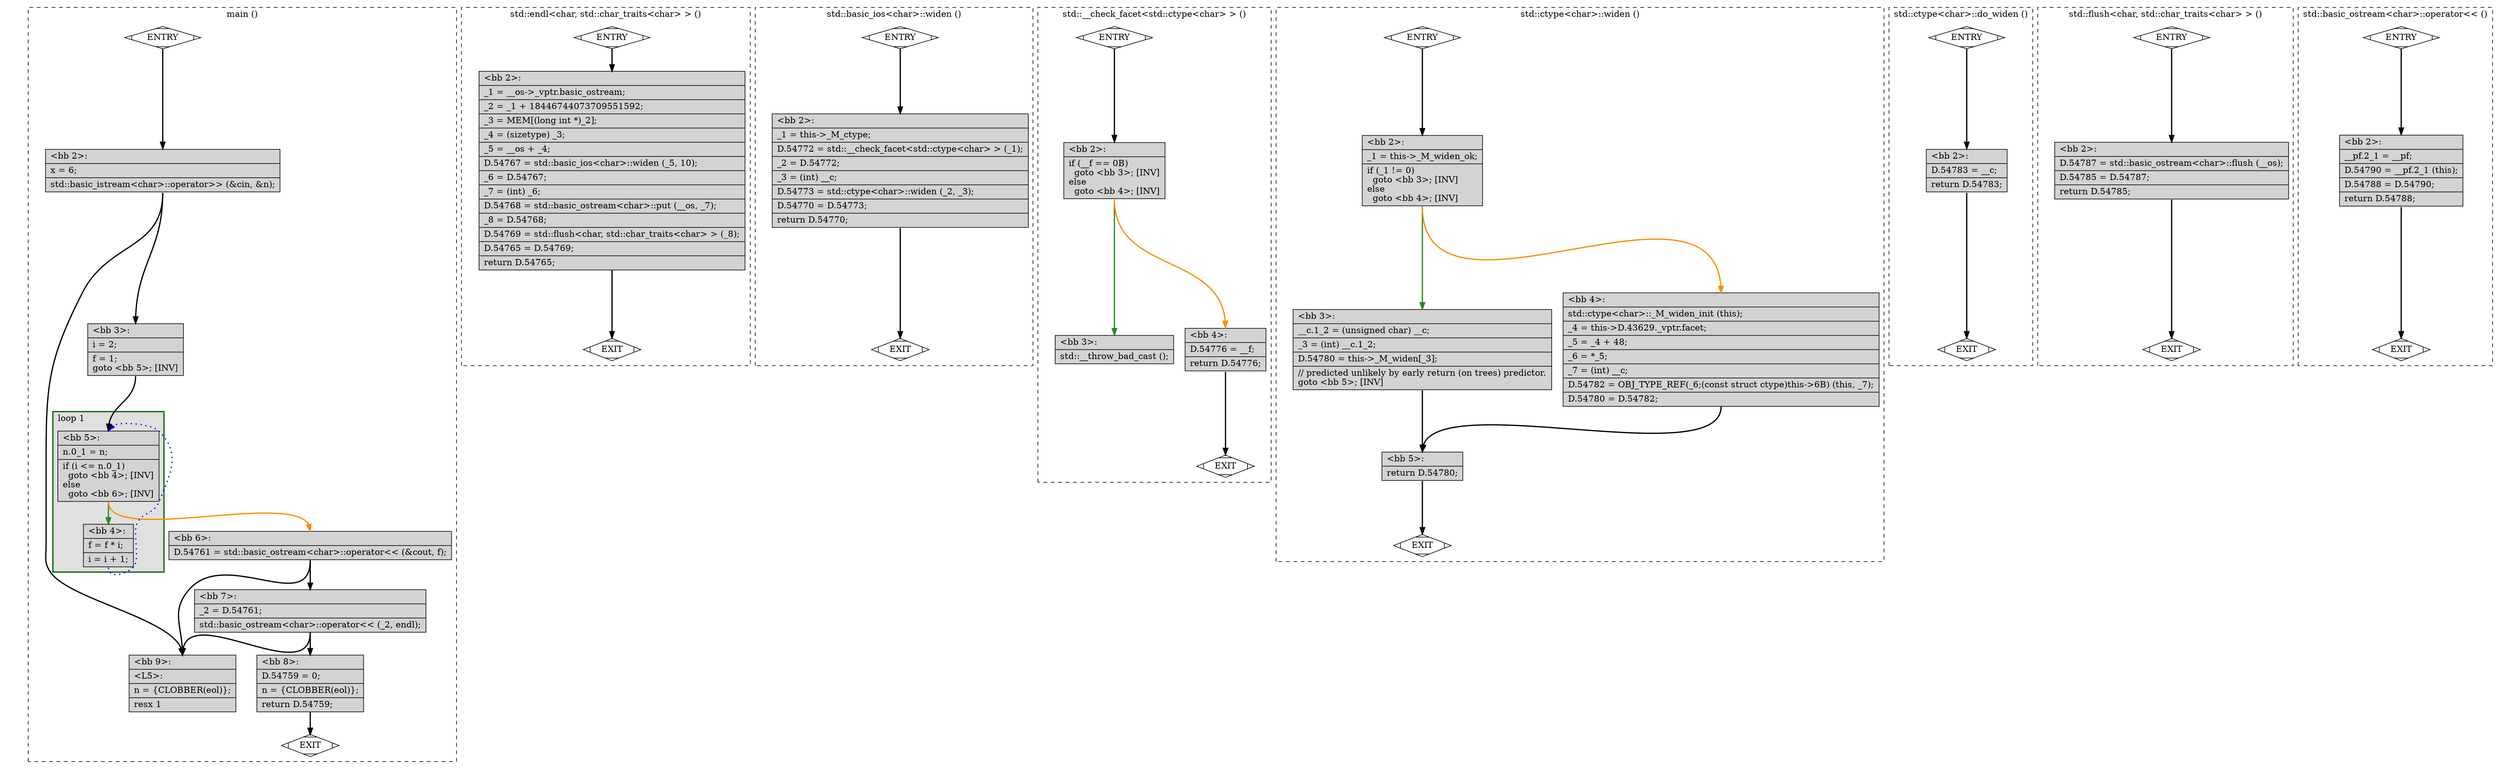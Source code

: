 digraph "lab1.cpp.015t.cfg" {
overlap=false;
subgraph "cluster_main" {
	style="dashed";
	color="black";
	label="main ()";
	subgraph cluster_2057_1 {
	style="filled";
	color="darkgreen";
	fillcolor="grey88";
	label="loop 1";
	labeljust=l;
	penwidth=2;
	fn_2057_basic_block_5 [shape=record,style=filled,fillcolor=lightgrey,label="{\<bb\ 5\>:\l\
|n.0_1\ =\ n;\l\
|if\ (i\ \<=\ n.0_1)\l\
\ \ goto\ \<bb\ 4\>;\ [INV]\l\
else\l\
\ \ goto\ \<bb\ 6\>;\ [INV]\l\
}"];

	fn_2057_basic_block_4 [shape=record,style=filled,fillcolor=lightgrey,label="{\<bb\ 4\>:\l\
|f\ =\ f\ *\ i;\l\
|i\ =\ i\ +\ 1;\l\
}"];

	}
	fn_2057_basic_block_0 [shape=Mdiamond,style=filled,fillcolor=white,label="ENTRY"];

	fn_2057_basic_block_1 [shape=Mdiamond,style=filled,fillcolor=white,label="EXIT"];

	fn_2057_basic_block_2 [shape=record,style=filled,fillcolor=lightgrey,label="{\<bb\ 2\>:\l\
|x\ =\ 6;\l\
|std::basic_istream\<char\>::operator\>\>\ (&cin,\ &n);\l\
}"];

	fn_2057_basic_block_3 [shape=record,style=filled,fillcolor=lightgrey,label="{\<bb\ 3\>:\l\
|i\ =\ 2;\l\
|f\ =\ 1;\l\
goto\ \<bb\ 5\>;\ [INV]\l\
}"];

	fn_2057_basic_block_6 [shape=record,style=filled,fillcolor=lightgrey,label="{\<bb\ 6\>:\l\
|D.54761\ =\ std::basic_ostream\<char\>::operator\<\<\ (&cout,\ f);\l\
}"];

	fn_2057_basic_block_7 [shape=record,style=filled,fillcolor=lightgrey,label="{\<bb\ 7\>:\l\
|_2\ =\ D.54761;\l\
|std::basic_ostream\<char\>::operator\<\<\ (_2,\ endl);\l\
}"];

	fn_2057_basic_block_8 [shape=record,style=filled,fillcolor=lightgrey,label="{\<bb\ 8\>:\l\
|D.54759\ =\ 0;\l\
|n\ =\ \{CLOBBER(eol)\};\l\
|return\ D.54759;\l\
}"];

	fn_2057_basic_block_9 [shape=record,style=filled,fillcolor=lightgrey,label="{\<bb\ 9\>:\l\
|\<L5\>:\l\
|n\ =\ \{CLOBBER(eol)\};\l\
|resx\ 1\l\
}"];

	fn_2057_basic_block_0:s -> fn_2057_basic_block_2:n [style="solid,bold",color=black,weight=100,constraint=true];
	fn_2057_basic_block_2:s -> fn_2057_basic_block_9:n [style="solid,bold",color=black,weight=10,constraint=true];
	fn_2057_basic_block_2:s -> fn_2057_basic_block_3:n [style="solid,bold",color=black,weight=100,constraint=true];
	fn_2057_basic_block_3:s -> fn_2057_basic_block_5:n [style="solid,bold",color=black,weight=100,constraint=true];
	fn_2057_basic_block_4:s -> fn_2057_basic_block_5:n [style="dotted,bold",color=blue,weight=10,constraint=false];
	fn_2057_basic_block_5:s -> fn_2057_basic_block_4:n [style="solid,bold",color=forestgreen,weight=10,constraint=true];
	fn_2057_basic_block_5:s -> fn_2057_basic_block_6:n [style="solid,bold",color=darkorange,weight=10,constraint=true];
	fn_2057_basic_block_6:s -> fn_2057_basic_block_9:n [style="solid,bold",color=black,weight=10,constraint=true];
	fn_2057_basic_block_6:s -> fn_2057_basic_block_7:n [style="solid,bold",color=black,weight=100,constraint=true];
	fn_2057_basic_block_7:s -> fn_2057_basic_block_9:n [style="solid,bold",color=black,weight=10,constraint=true];
	fn_2057_basic_block_7:s -> fn_2057_basic_block_8:n [style="solid,bold",color=black,weight=100,constraint=true];
	fn_2057_basic_block_8:s -> fn_2057_basic_block_1:n [style="solid,bold",color=black,weight=10,constraint=true];
	fn_2057_basic_block_0:s -> fn_2057_basic_block_1:n [style="invis",constraint=true];
}
subgraph "cluster_std::endl<char, std::char_traits<char> >" {
	style="dashed";
	color="black";
	label="std::endl<char, std::char_traits<char> > ()";
	fn_2312_basic_block_0 [shape=Mdiamond,style=filled,fillcolor=white,label="ENTRY"];

	fn_2312_basic_block_1 [shape=Mdiamond,style=filled,fillcolor=white,label="EXIT"];

	fn_2312_basic_block_2 [shape=record,style=filled,fillcolor=lightgrey,label="{\<bb\ 2\>:\l\
|_1\ =\ __os-\>_vptr.basic_ostream;\l\
|_2\ =\ _1\ +\ 18446744073709551592;\l\
|_3\ =\ MEM[(long\ int\ *)_2];\l\
|_4\ =\ (sizetype)\ _3;\l\
|_5\ =\ __os\ +\ _4;\l\
|D.54767\ =\ std::basic_ios\<char\>::widen\ (_5,\ 10);\l\
|_6\ =\ D.54767;\l\
|_7\ =\ (int)\ _6;\l\
|D.54768\ =\ std::basic_ostream\<char\>::put\ (__os,\ _7);\l\
|_8\ =\ D.54768;\l\
|D.54769\ =\ std::flush\<char,\ std::char_traits\<char\>\ \>\ (_8);\l\
|D.54765\ =\ D.54769;\l\
|return\ D.54765;\l\
}"];

	fn_2312_basic_block_0:s -> fn_2312_basic_block_2:n [style="solid,bold",color=black,weight=100,constraint=true];
	fn_2312_basic_block_2:s -> fn_2312_basic_block_1:n [style="solid,bold",color=black,weight=10,constraint=true];
	fn_2312_basic_block_0:s -> fn_2312_basic_block_1:n [style="invis",constraint=true];
}
subgraph "cluster_std::basic_ios<char>::widen" {
	style="dashed";
	color="black";
	label="std::basic_ios<char>::widen ()";
	fn_2415_basic_block_0 [shape=Mdiamond,style=filled,fillcolor=white,label="ENTRY"];

	fn_2415_basic_block_1 [shape=Mdiamond,style=filled,fillcolor=white,label="EXIT"];

	fn_2415_basic_block_2 [shape=record,style=filled,fillcolor=lightgrey,label="{\<bb\ 2\>:\l\
|_1\ =\ this-\>_M_ctype;\l\
|D.54772\ =\ std::__check_facet\<std::ctype\<char\>\ \>\ (_1);\l\
|_2\ =\ D.54772;\l\
|_3\ =\ (int)\ __c;\l\
|D.54773\ =\ std::ctype\<char\>::widen\ (_2,\ _3);\l\
|D.54770\ =\ D.54773;\l\
|return\ D.54770;\l\
}"];

	fn_2415_basic_block_0:s -> fn_2415_basic_block_2:n [style="solid,bold",color=black,weight=100,constraint=true];
	fn_2415_basic_block_2:s -> fn_2415_basic_block_1:n [style="solid,bold",color=black,weight=10,constraint=true];
	fn_2415_basic_block_0:s -> fn_2415_basic_block_1:n [style="invis",constraint=true];
}
subgraph "cluster_std::__check_facet<std::ctype<char> >" {
	style="dashed";
	color="black";
	label="std::__check_facet<std::ctype<char> > ()";
	fn_2484_basic_block_0 [shape=Mdiamond,style=filled,fillcolor=white,label="ENTRY"];

	fn_2484_basic_block_1 [shape=Mdiamond,style=filled,fillcolor=white,label="EXIT"];

	fn_2484_basic_block_2 [shape=record,style=filled,fillcolor=lightgrey,label="{\<bb\ 2\>:\l\
|if\ (__f\ ==\ 0B)\l\
\ \ goto\ \<bb\ 3\>;\ [INV]\l\
else\l\
\ \ goto\ \<bb\ 4\>;\ [INV]\l\
}"];

	fn_2484_basic_block_3 [shape=record,style=filled,fillcolor=lightgrey,label="{\<bb\ 3\>:\l\
|std::__throw_bad_cast\ ();\l\
}"];

	fn_2484_basic_block_4 [shape=record,style=filled,fillcolor=lightgrey,label="{\<bb\ 4\>:\l\
|D.54776\ =\ __f;\l\
|return\ D.54776;\l\
}"];

	fn_2484_basic_block_0:s -> fn_2484_basic_block_2:n [style="solid,bold",color=black,weight=100,constraint=true];
	fn_2484_basic_block_2:s -> fn_2484_basic_block_3:n [style="solid,bold",color=forestgreen,weight=10,constraint=true];
	fn_2484_basic_block_2:s -> fn_2484_basic_block_4:n [style="solid,bold",color=darkorange,weight=10,constraint=true];
	fn_2484_basic_block_4:s -> fn_2484_basic_block_1:n [style="solid,bold",color=black,weight=10,constraint=true];
	fn_2484_basic_block_0:s -> fn_2484_basic_block_1:n [style="invis",constraint=true];
}
subgraph "cluster_std::ctype<char>::widen" {
	style="dashed";
	color="black";
	label="std::ctype<char>::widen ()";
	fn_1805_basic_block_0 [shape=Mdiamond,style=filled,fillcolor=white,label="ENTRY"];

	fn_1805_basic_block_1 [shape=Mdiamond,style=filled,fillcolor=white,label="EXIT"];

	fn_1805_basic_block_2 [shape=record,style=filled,fillcolor=lightgrey,label="{\<bb\ 2\>:\l\
|_1\ =\ this-\>_M_widen_ok;\l\
|if\ (_1\ !=\ 0)\l\
\ \ goto\ \<bb\ 3\>;\ [INV]\l\
else\l\
\ \ goto\ \<bb\ 4\>;\ [INV]\l\
}"];

	fn_1805_basic_block_3 [shape=record,style=filled,fillcolor=lightgrey,label="{\<bb\ 3\>:\l\
|__c.1_2\ =\ (unsigned\ char)\ __c;\l\
|_3\ =\ (int)\ __c.1_2;\l\
|D.54780\ =\ this-\>_M_widen[_3];\l\
|//\ predicted\ unlikely\ by\ early\ return\ (on\ trees)\ predictor.\l\
goto\ \<bb\ 5\>;\ [INV]\l\
}"];

	fn_1805_basic_block_4 [shape=record,style=filled,fillcolor=lightgrey,label="{\<bb\ 4\>:\l\
|std::ctype\<char\>::_M_widen_init\ (this);\l\
|_4\ =\ this-\>D.43629._vptr.facet;\l\
|_5\ =\ _4\ +\ 48;\l\
|_6\ =\ *_5;\l\
|_7\ =\ (int)\ __c;\l\
|D.54782\ =\ OBJ_TYPE_REF(_6;(const\ struct\ ctype)this-\>6B)\ (this,\ _7);\l\
|D.54780\ =\ D.54782;\l\
}"];

	fn_1805_basic_block_5 [shape=record,style=filled,fillcolor=lightgrey,label="{\<bb\ 5\>:\l\
|return\ D.54780;\l\
}"];

	fn_1805_basic_block_0:s -> fn_1805_basic_block_2:n [style="solid,bold",color=black,weight=100,constraint=true];
	fn_1805_basic_block_2:s -> fn_1805_basic_block_3:n [style="solid,bold",color=forestgreen,weight=10,constraint=true];
	fn_1805_basic_block_2:s -> fn_1805_basic_block_4:n [style="solid,bold",color=darkorange,weight=10,constraint=true];
	fn_1805_basic_block_3:s -> fn_1805_basic_block_5:n [style="solid,bold",color=black,weight=100,constraint=true];
	fn_1805_basic_block_4:s -> fn_1805_basic_block_5:n [style="solid,bold",color=black,weight=100,constraint=true];
	fn_1805_basic_block_5:s -> fn_1805_basic_block_1:n [style="solid,bold",color=black,weight=10,constraint=true];
	fn_1805_basic_block_0:s -> fn_1805_basic_block_1:n [style="invis",constraint=true];
}
subgraph "cluster_std::ctype<char>::do_widen" {
	style="dashed";
	color="black";
	label="std::ctype<char>::do_widen ()";
	fn_1810_basic_block_0 [shape=Mdiamond,style=filled,fillcolor=white,label="ENTRY"];

	fn_1810_basic_block_1 [shape=Mdiamond,style=filled,fillcolor=white,label="EXIT"];

	fn_1810_basic_block_2 [shape=record,style=filled,fillcolor=lightgrey,label="{\<bb\ 2\>:\l\
|D.54783\ =\ __c;\l\
|return\ D.54783;\l\
}"];

	fn_1810_basic_block_0:s -> fn_1810_basic_block_2:n [style="solid,bold",color=black,weight=100,constraint=true];
	fn_1810_basic_block_2:s -> fn_1810_basic_block_1:n [style="solid,bold",color=black,weight=10,constraint=true];
	fn_1810_basic_block_0:s -> fn_1810_basic_block_1:n [style="invis",constraint=true];
}
subgraph "cluster_std::flush<char, std::char_traits<char> >" {
	style="dashed";
	color="black";
	label="std::flush<char, std::char_traits<char> > ()";
	fn_2416_basic_block_0 [shape=Mdiamond,style=filled,fillcolor=white,label="ENTRY"];

	fn_2416_basic_block_1 [shape=Mdiamond,style=filled,fillcolor=white,label="EXIT"];

	fn_2416_basic_block_2 [shape=record,style=filled,fillcolor=lightgrey,label="{\<bb\ 2\>:\l\
|D.54787\ =\ std::basic_ostream\<char\>::flush\ (__os);\l\
|D.54785\ =\ D.54787;\l\
|return\ D.54785;\l\
}"];

	fn_2416_basic_block_0:s -> fn_2416_basic_block_2:n [style="solid,bold",color=black,weight=100,constraint=true];
	fn_2416_basic_block_2:s -> fn_2416_basic_block_1:n [style="solid,bold",color=black,weight=10,constraint=true];
	fn_2416_basic_block_0:s -> fn_2416_basic_block_1:n [style="invis",constraint=true];
}
subgraph "cluster_std::basic_ostream<char>::operator<<" {
	style="dashed";
	color="black";
	label="std::basic_ostream<char>::operator<< ()";
	fn_2313_basic_block_0 [shape=Mdiamond,style=filled,fillcolor=white,label="ENTRY"];

	fn_2313_basic_block_1 [shape=Mdiamond,style=filled,fillcolor=white,label="EXIT"];

	fn_2313_basic_block_2 [shape=record,style=filled,fillcolor=lightgrey,label="{\<bb\ 2\>:\l\
|__pf.2_1\ =\ __pf;\l\
|D.54790\ =\ __pf.2_1\ (this);\l\
|D.54788\ =\ D.54790;\l\
|return\ D.54788;\l\
}"];

	fn_2313_basic_block_0:s -> fn_2313_basic_block_2:n [style="solid,bold",color=black,weight=100,constraint=true];
	fn_2313_basic_block_2:s -> fn_2313_basic_block_1:n [style="solid,bold",color=black,weight=10,constraint=true];
	fn_2313_basic_block_0:s -> fn_2313_basic_block_1:n [style="invis",constraint=true];
}
}
